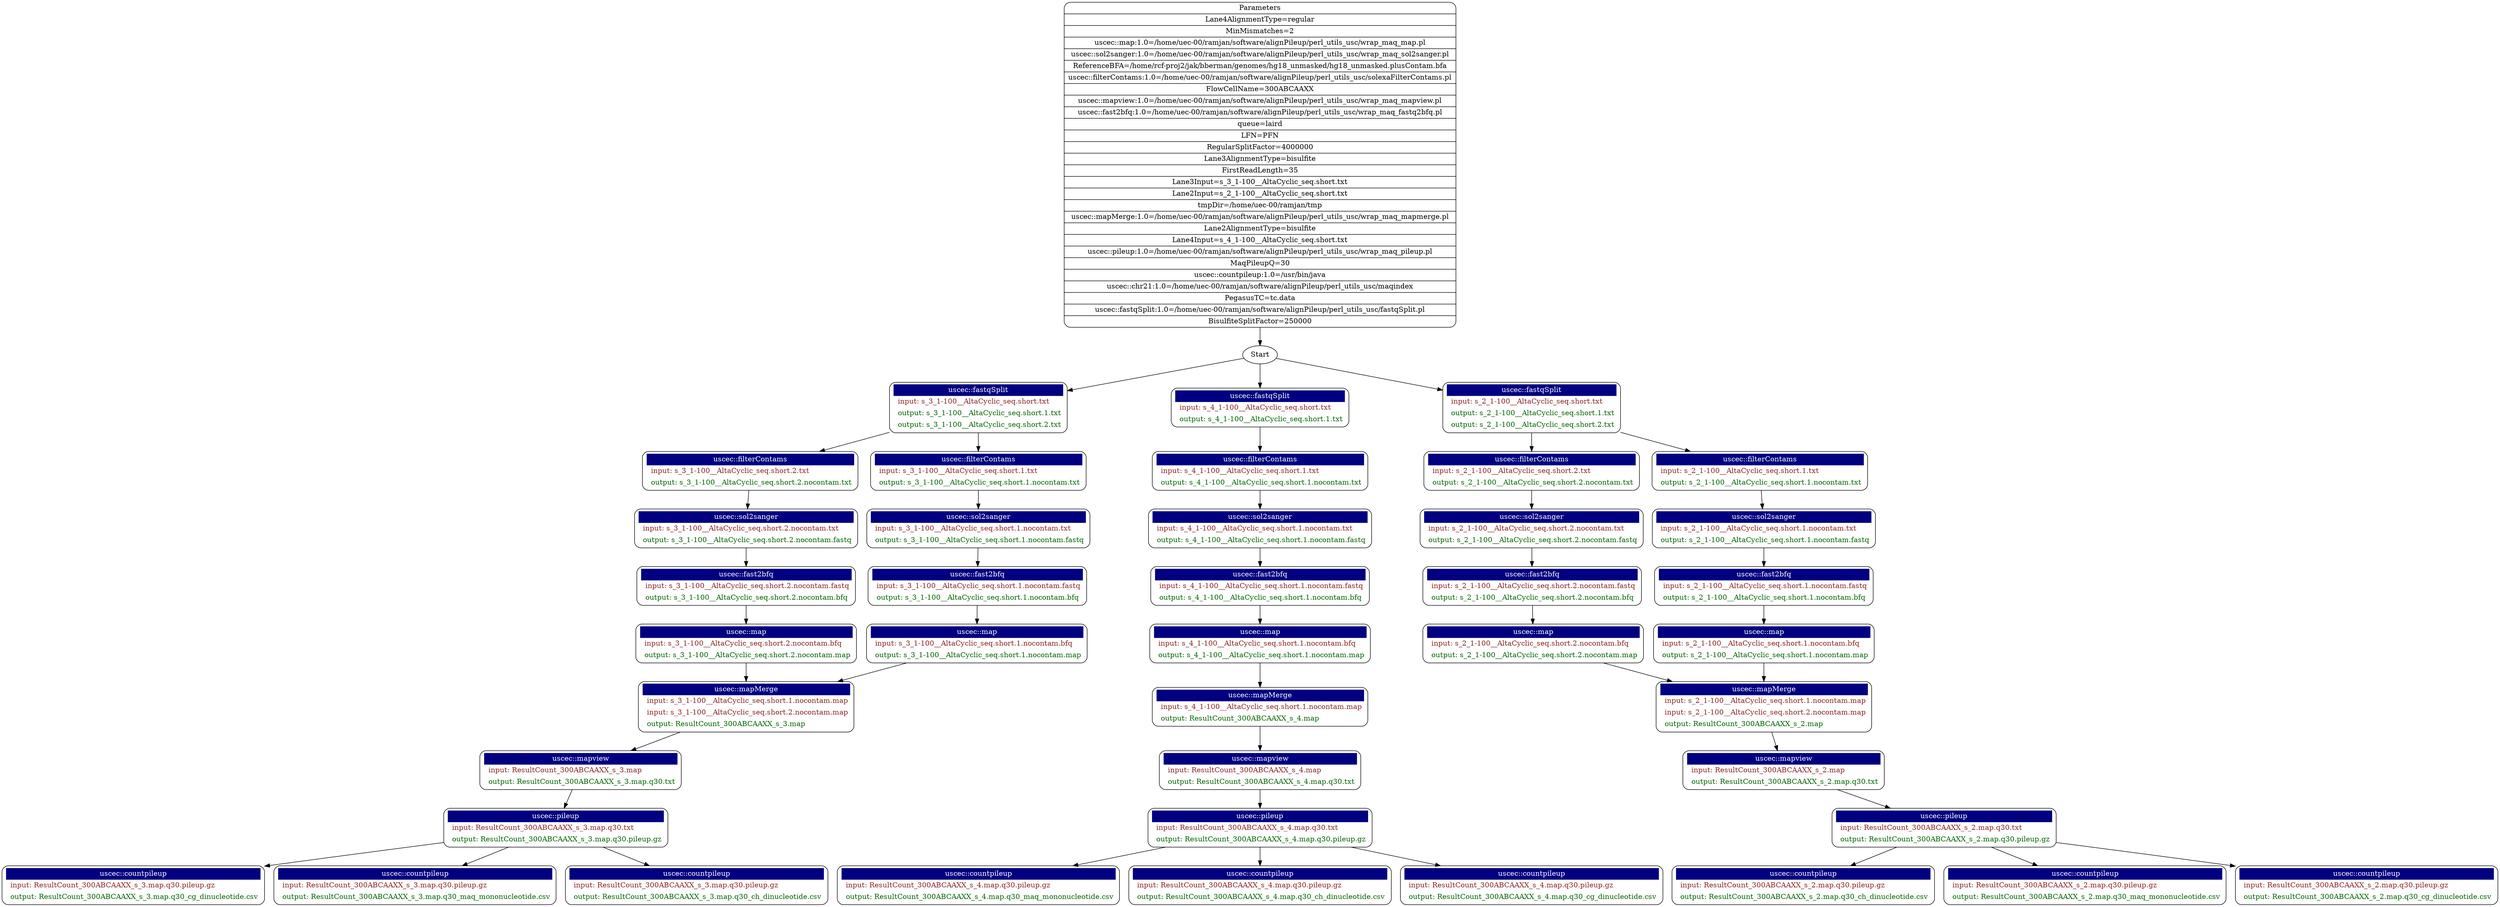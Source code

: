 digraph g {
"Parameters" [
shape = "Mrecord"
 label = "{ Parameters  | Lane4AlignmentType=regular | MinMismatches=2 | uscec::map:1.0=/home/uec-00/ramjan/software/alignPileup/perl_utils_usc/wrap_maq_map.pl | uscec::sol2sanger:1.0=/home/uec-00/ramjan/software/alignPileup/perl_utils_usc/wrap_maq_sol2sanger.pl | ReferenceBFA=/home/rcf-proj2/jak/bberman/genomes/hg18_unmasked/hg18_unmasked.plusContam.bfa | uscec::filterContams:1.0=/home/uec-00/ramjan/software/alignPileup/perl_utils_usc/solexaFilterContams.pl | FlowCellName=300ABCAAXX | uscec::mapview:1.0=/home/uec-00/ramjan/software/alignPileup/perl_utils_usc/wrap_maq_mapview.pl | uscec::fast2bfq:1.0=/home/uec-00/ramjan/software/alignPileup/perl_utils_usc/wrap_maq_fastq2bfq.pl | queue=laird | LFN=PFN | RegularSplitFactor=4000000 | Lane3AlignmentType=bisulfite | FirstReadLength=35 | Lane3Input=s_3_1-100__AltaCyclic_seq.short.txt | Lane2Input=s_2_1-100__AltaCyclic_seq.short.txt | tmpDir=/home/uec-00/ramjan/tmp | uscec::mapMerge:1.0=/home/uec-00/ramjan/software/alignPileup/perl_utils_usc/wrap_maq_mapmerge.pl | Lane2AlignmentType=bisulfite | Lane4Input=s_4_1-100__AltaCyclic_seq.short.txt | uscec::pileup:1.0=/home/uec-00/ramjan/software/alignPileup/perl_utils_usc/wrap_maq_pileup.pl | MaqPileupQ=30 | uscec::countpileup:1.0=/usr/bin/java | uscec::chr21:1.0=/home/uec-00/ramjan/software/alignPileup/perl_utils_usc/maqindex | PegasusTC=tc.data | uscec::fastqSplit:1.0=/home/uec-00/ramjan/software/alignPileup/perl_utils_usc/fastqSplit.pl | BisulfiteSplitFactor=250000}" ];
"filterContams_s_2_1-100__AltaCyclic_seq.short.2.txt" [
shape = "Mrecord"
label =<<table border="0" cellborder="0" cellspacing="0" cellpadding="4"><tr><td bgcolor="navy"><font color="white">uscec::filterContams</font></td></tr><tr><td align="left"><font color="brown4"> input: s_2_1-100__AltaCyclic_seq.short.2.txt</font></td></tr><tr><td align="left"><font color="darkgreen"> output: s_2_1-100__AltaCyclic_seq.short.2.nocontam.txt</font></td></tr></table>> ];
"map_s_2_1-100__AltaCyclic_seq.short.2.nocontam.bfq" [
shape = "Mrecord"
label =<<table border="0" cellborder="0" cellspacing="0" cellpadding="4"><tr><td bgcolor="navy"><font color="white">uscec::map</font></td></tr><tr><td align="left"><font color="brown4"> input: s_2_1-100__AltaCyclic_seq.short.2.nocontam.bfq</font></td></tr><tr><td align="left"><font color="darkgreen"> output: s_2_1-100__AltaCyclic_seq.short.2.nocontam.map</font></td></tr></table>> ];
"fast2bfq_s_3_1-100__AltaCyclic_seq.short.1.nocontam.fastq" [
shape = "Mrecord"
label =<<table border="0" cellborder="0" cellspacing="0" cellpadding="4"><tr><td bgcolor="navy"><font color="white">uscec::fast2bfq</font></td></tr><tr><td align="left"><font color="brown4"> input: s_3_1-100__AltaCyclic_seq.short.1.nocontam.fastq</font></td></tr><tr><td align="left"><font color="darkgreen"> output: s_3_1-100__AltaCyclic_seq.short.1.nocontam.bfq</font></td></tr></table>> ];
"fast2bfq_s_2_1-100__AltaCyclic_seq.short.2.nocontam.fastq" [
shape = "Mrecord"
label =<<table border="0" cellborder="0" cellspacing="0" cellpadding="4"><tr><td bgcolor="navy"><font color="white">uscec::fast2bfq</font></td></tr><tr><td align="left"><font color="brown4"> input: s_2_1-100__AltaCyclic_seq.short.2.nocontam.fastq</font></td></tr><tr><td align="left"><font color="darkgreen"> output: s_2_1-100__AltaCyclic_seq.short.2.nocontam.bfq</font></td></tr></table>> ];
"countpileup_ResultCount_300ABCAAXX_s_4.map.q30.pileup.gz" [
shape = "Mrecord"
label =<<table border="0" cellborder="0" cellspacing="0" cellpadding="4"><tr><td bgcolor="navy"><font color="white">uscec::countpileup</font></td></tr><tr><td align="left"><font color="brown4"> input: ResultCount_300ABCAAXX_s_4.map.q30.pileup.gz</font></td></tr><tr><td align="left"><font color="darkgreen"> output: ResultCount_300ABCAAXX_s_4.map.q30_maq_mononucleotide.csv</font></td></tr></table>> ];
"pileup_ResultCount_300ABCAAXX_s_3.map.q30.txt" [
shape = "Mrecord"
label =<<table border="0" cellborder="0" cellspacing="0" cellpadding="4"><tr><td bgcolor="navy"><font color="white">uscec::pileup</font></td></tr><tr><td align="left"><font color="brown4"> input: ResultCount_300ABCAAXX_s_3.map.q30.txt</font></td></tr><tr><td align="left"><font color="darkgreen"> output: ResultCount_300ABCAAXX_s_3.map.q30.pileup.gz</font></td></tr></table>> ];
"fast2bfq_s_4_1-100__AltaCyclic_seq.short.1.nocontam.fastq" [
shape = "Mrecord"
label =<<table border="0" cellborder="0" cellspacing="0" cellpadding="4"><tr><td bgcolor="navy"><font color="white">uscec::fast2bfq</font></td></tr><tr><td align="left"><font color="brown4"> input: s_4_1-100__AltaCyclic_seq.short.1.nocontam.fastq</font></td></tr><tr><td align="left"><font color="darkgreen"> output: s_4_1-100__AltaCyclic_seq.short.1.nocontam.bfq</font></td></tr></table>> ];
"fast2bfq_s_2_1-100__AltaCyclic_seq.short.1.nocontam.fastq" [
shape = "Mrecord"
label =<<table border="0" cellborder="0" cellspacing="0" cellpadding="4"><tr><td bgcolor="navy"><font color="white">uscec::fast2bfq</font></td></tr><tr><td align="left"><font color="brown4"> input: s_2_1-100__AltaCyclic_seq.short.1.nocontam.fastq</font></td></tr><tr><td align="left"><font color="darkgreen"> output: s_2_1-100__AltaCyclic_seq.short.1.nocontam.bfq</font></td></tr></table>> ];
"sol2sanger_s_4_1-100__AltaCyclic_seq.short.1.nocontam.txt" [
shape = "Mrecord"
label =<<table border="0" cellborder="0" cellspacing="0" cellpadding="4"><tr><td bgcolor="navy"><font color="white">uscec::sol2sanger</font></td></tr><tr><td align="left"><font color="brown4"> input: s_4_1-100__AltaCyclic_seq.short.1.nocontam.txt</font></td></tr><tr><td align="left"><font color="darkgreen"> output: s_4_1-100__AltaCyclic_seq.short.1.nocontam.fastq</font></td></tr></table>> ];
"fastqSpit_s_3_1-100__AltaCyclic_seq.short.txt" [
shape = "Mrecord"
label =<<table border="0" cellborder="0" cellspacing="0" cellpadding="4"><tr><td bgcolor="navy"><font color="white">uscec::fastqSplit</font></td></tr><tr><td align="left"><font color="brown4"> input: s_3_1-100__AltaCyclic_seq.short.txt</font></td></tr><tr><td align="left"><font color="darkgreen"> output: s_3_1-100__AltaCyclic_seq.short.1.txt</font></td></tr><tr><td align="left"><font color="darkgreen"> output: s_3_1-100__AltaCyclic_seq.short.2.txt</font></td></tr></table>> ];
"map_s_3_1-100__AltaCyclic_seq.short.1.nocontam.bfq" [
shape = "Mrecord"
label =<<table border="0" cellborder="0" cellspacing="0" cellpadding="4"><tr><td bgcolor="navy"><font color="white">uscec::map</font></td></tr><tr><td align="left"><font color="brown4"> input: s_3_1-100__AltaCyclic_seq.short.1.nocontam.bfq</font></td></tr><tr><td align="left"><font color="darkgreen"> output: s_3_1-100__AltaCyclic_seq.short.1.nocontam.map</font></td></tr></table>> ];
"filterContams_s_3_1-100__AltaCyclic_seq.short.2.txt" [
shape = "Mrecord"
label =<<table border="0" cellborder="0" cellspacing="0" cellpadding="4"><tr><td bgcolor="navy"><font color="white">uscec::filterContams</font></td></tr><tr><td align="left"><font color="brown4"> input: s_3_1-100__AltaCyclic_seq.short.2.txt</font></td></tr><tr><td align="left"><font color="darkgreen"> output: s_3_1-100__AltaCyclic_seq.short.2.nocontam.txt</font></td></tr></table>> ];
"filterContams_s_4_1-100__AltaCyclic_seq.short.1.txt" [
shape = "Mrecord"
label =<<table border="0" cellborder="0" cellspacing="0" cellpadding="4"><tr><td bgcolor="navy"><font color="white">uscec::filterContams</font></td></tr><tr><td align="left"><font color="brown4"> input: s_4_1-100__AltaCyclic_seq.short.1.txt</font></td></tr><tr><td align="left"><font color="darkgreen"> output: s_4_1-100__AltaCyclic_seq.short.1.nocontam.txt</font></td></tr></table>> ];
"countpileup_ResultCount_300ABCAAXX_s_3.map.q30.pileup.gz-cgonly" [
shape = "Mrecord"
label =<<table border="0" cellborder="0" cellspacing="0" cellpadding="4"><tr><td bgcolor="navy"><font color="white">uscec::countpileup</font></td></tr><tr><td align="left"><font color="brown4"> input: ResultCount_300ABCAAXX_s_3.map.q30.pileup.gz</font></td></tr><tr><td align="left"><font color="darkgreen"> output: ResultCount_300ABCAAXX_s_3.map.q30_cg_dinucleotide.csv</font></td></tr></table>> ];
"sol2sanger_s_2_1-100__AltaCyclic_seq.short.1.nocontam.txt" [
shape = "Mrecord"
label =<<table border="0" cellborder="0" cellspacing="0" cellpadding="4"><tr><td bgcolor="navy"><font color="white">uscec::sol2sanger</font></td></tr><tr><td align="left"><font color="brown4"> input: s_2_1-100__AltaCyclic_seq.short.1.nocontam.txt</font></td></tr><tr><td align="left"><font color="darkgreen"> output: s_2_1-100__AltaCyclic_seq.short.1.nocontam.fastq</font></td></tr></table>> ];
"fastqSpit_s_4_1-100__AltaCyclic_seq.short.txt" [
shape = "Mrecord"
label =<<table border="0" cellborder="0" cellspacing="0" cellpadding="4"><tr><td bgcolor="navy"><font color="white">uscec::fastqSplit</font></td></tr><tr><td align="left"><font color="brown4"> input: s_4_1-100__AltaCyclic_seq.short.txt</font></td></tr><tr><td align="left"><font color="darkgreen"> output: s_4_1-100__AltaCyclic_seq.short.1.txt</font></td></tr></table>> ];
"filterContams_s_2_1-100__AltaCyclic_seq.short.1.txt" [
shape = "Mrecord"
label =<<table border="0" cellborder="0" cellspacing="0" cellpadding="4"><tr><td bgcolor="navy"><font color="white">uscec::filterContams</font></td></tr><tr><td align="left"><font color="brown4"> input: s_2_1-100__AltaCyclic_seq.short.1.txt</font></td></tr><tr><td align="left"><font color="darkgreen"> output: s_2_1-100__AltaCyclic_seq.short.1.nocontam.txt</font></td></tr></table>> ];
"mapMerge_300ABCAAXX2" [
shape = "Mrecord"
label =<<table border="0" cellborder="0" cellspacing="0" cellpadding="4"><tr><td bgcolor="navy"><font color="white">uscec::mapMerge</font></td></tr><tr><td align="left"><font color="brown4"> input: s_2_1-100__AltaCyclic_seq.short.1.nocontam.map</font></td></tr><tr><td align="left"><font color="brown4"> input: s_2_1-100__AltaCyclic_seq.short.2.nocontam.map</font></td></tr><tr><td align="left"><font color="darkgreen"> output: ResultCount_300ABCAAXX_s_2.map</font></td></tr></table>> ];
"mapview_ResultCount_300ABCAAXX_s_2.map" [
shape = "Mrecord"
label =<<table border="0" cellborder="0" cellspacing="0" cellpadding="4"><tr><td bgcolor="navy"><font color="white">uscec::mapview</font></td></tr><tr><td align="left"><font color="brown4"> input: ResultCount_300ABCAAXX_s_2.map</font></td></tr><tr><td align="left"><font color="darkgreen"> output: ResultCount_300ABCAAXX_s_2.map.q30.txt</font></td></tr></table>> ];
"sol2sanger_s_3_1-100__AltaCyclic_seq.short.2.nocontam.txt" [
shape = "Mrecord"
label =<<table border="0" cellborder="0" cellspacing="0" cellpadding="4"><tr><td bgcolor="navy"><font color="white">uscec::sol2sanger</font></td></tr><tr><td align="left"><font color="brown4"> input: s_3_1-100__AltaCyclic_seq.short.2.nocontam.txt</font></td></tr><tr><td align="left"><font color="darkgreen"> output: s_3_1-100__AltaCyclic_seq.short.2.nocontam.fastq</font></td></tr></table>> ];
"sol2sanger_s_2_1-100__AltaCyclic_seq.short.2.nocontam.txt" [
shape = "Mrecord"
label =<<table border="0" cellborder="0" cellspacing="0" cellpadding="4"><tr><td bgcolor="navy"><font color="white">uscec::sol2sanger</font></td></tr><tr><td align="left"><font color="brown4"> input: s_2_1-100__AltaCyclic_seq.short.2.nocontam.txt</font></td></tr><tr><td align="left"><font color="darkgreen"> output: s_2_1-100__AltaCyclic_seq.short.2.nocontam.fastq</font></td></tr></table>> ];
"map_s_2_1-100__AltaCyclic_seq.short.1.nocontam.bfq" [
shape = "Mrecord"
label =<<table border="0" cellborder="0" cellspacing="0" cellpadding="4"><tr><td bgcolor="navy"><font color="white">uscec::map</font></td></tr><tr><td align="left"><font color="brown4"> input: s_2_1-100__AltaCyclic_seq.short.1.nocontam.bfq</font></td></tr><tr><td align="left"><font color="darkgreen"> output: s_2_1-100__AltaCyclic_seq.short.1.nocontam.map</font></td></tr></table>> ];
"mapMerge_300ABCAAXX3" [
shape = "Mrecord"
label =<<table border="0" cellborder="0" cellspacing="0" cellpadding="4"><tr><td bgcolor="navy"><font color="white">uscec::mapMerge</font></td></tr><tr><td align="left"><font color="brown4"> input: s_3_1-100__AltaCyclic_seq.short.1.nocontam.map</font></td></tr><tr><td align="left"><font color="brown4"> input: s_3_1-100__AltaCyclic_seq.short.2.nocontam.map</font></td></tr><tr><td align="left"><font color="darkgreen"> output: ResultCount_300ABCAAXX_s_3.map</font></td></tr></table>> ];
"pileup_ResultCount_300ABCAAXX_s_4.map.q30.txt" [
shape = "Mrecord"
label =<<table border="0" cellborder="0" cellspacing="0" cellpadding="4"><tr><td bgcolor="navy"><font color="white">uscec::pileup</font></td></tr><tr><td align="left"><font color="brown4"> input: ResultCount_300ABCAAXX_s_4.map.q30.txt</font></td></tr><tr><td align="left"><font color="darkgreen"> output: ResultCount_300ABCAAXX_s_4.map.q30.pileup.gz</font></td></tr></table>> ];
"countpileup_ResultCount_300ABCAAXX_s_3.map.q30.pileup.gz" [
shape = "Mrecord"
label =<<table border="0" cellborder="0" cellspacing="0" cellpadding="4"><tr><td bgcolor="navy"><font color="white">uscec::countpileup</font></td></tr><tr><td align="left"><font color="brown4"> input: ResultCount_300ABCAAXX_s_3.map.q30.pileup.gz</font></td></tr><tr><td align="left"><font color="darkgreen"> output: ResultCount_300ABCAAXX_s_3.map.q30_maq_mononucleotide.csv</font></td></tr></table>> ];
"countpileup_ResultCount_300ABCAAXX_s_2.map.q30.pileup.gz-chonly" [
shape = "Mrecord"
label =<<table border="0" cellborder="0" cellspacing="0" cellpadding="4"><tr><td bgcolor="navy"><font color="white">uscec::countpileup</font></td></tr><tr><td align="left"><font color="brown4"> input: ResultCount_300ABCAAXX_s_2.map.q30.pileup.gz</font></td></tr><tr><td align="left"><font color="darkgreen"> output: ResultCount_300ABCAAXX_s_2.map.q30_ch_dinucleotide.csv</font></td></tr></table>> ];
"mapMerge_300ABCAAXX4" [
shape = "Mrecord"
label =<<table border="0" cellborder="0" cellspacing="0" cellpadding="4"><tr><td bgcolor="navy"><font color="white">uscec::mapMerge</font></td></tr><tr><td align="left"><font color="brown4"> input: s_4_1-100__AltaCyclic_seq.short.1.nocontam.map</font></td></tr><tr><td align="left"><font color="darkgreen"> output: ResultCount_300ABCAAXX_s_4.map</font></td></tr></table>> ];
"countpileup_ResultCount_300ABCAAXX_s_4.map.q30.pileup.gz-chonly" [
shape = "Mrecord"
label =<<table border="0" cellborder="0" cellspacing="0" cellpadding="4"><tr><td bgcolor="navy"><font color="white">uscec::countpileup</font></td></tr><tr><td align="left"><font color="brown4"> input: ResultCount_300ABCAAXX_s_4.map.q30.pileup.gz</font></td></tr><tr><td align="left"><font color="darkgreen"> output: ResultCount_300ABCAAXX_s_4.map.q30_ch_dinucleotide.csv</font></td></tr></table>> ];
"map_s_4_1-100__AltaCyclic_seq.short.1.nocontam.bfq" [
shape = "Mrecord"
label =<<table border="0" cellborder="0" cellspacing="0" cellpadding="4"><tr><td bgcolor="navy"><font color="white">uscec::map</font></td></tr><tr><td align="left"><font color="brown4"> input: s_4_1-100__AltaCyclic_seq.short.1.nocontam.bfq</font></td></tr><tr><td align="left"><font color="darkgreen"> output: s_4_1-100__AltaCyclic_seq.short.1.nocontam.map</font></td></tr></table>> ];
"map_s_3_1-100__AltaCyclic_seq.short.2.nocontam.bfq" [
shape = "Mrecord"
label =<<table border="0" cellborder="0" cellspacing="0" cellpadding="4"><tr><td bgcolor="navy"><font color="white">uscec::map</font></td></tr><tr><td align="left"><font color="brown4"> input: s_3_1-100__AltaCyclic_seq.short.2.nocontam.bfq</font></td></tr><tr><td align="left"><font color="darkgreen"> output: s_3_1-100__AltaCyclic_seq.short.2.nocontam.map</font></td></tr></table>> ];
"fastqSpit_s_2_1-100__AltaCyclic_seq.short.txt" [
shape = "Mrecord"
label =<<table border="0" cellborder="0" cellspacing="0" cellpadding="4"><tr><td bgcolor="navy"><font color="white">uscec::fastqSplit</font></td></tr><tr><td align="left"><font color="brown4"> input: s_2_1-100__AltaCyclic_seq.short.txt</font></td></tr><tr><td align="left"><font color="darkgreen"> output: s_2_1-100__AltaCyclic_seq.short.1.txt</font></td></tr><tr><td align="left"><font color="darkgreen"> output: s_2_1-100__AltaCyclic_seq.short.2.txt</font></td></tr></table>> ];
"mapview_ResultCount_300ABCAAXX_s_3.map" [
shape = "Mrecord"
label =<<table border="0" cellborder="0" cellspacing="0" cellpadding="4"><tr><td bgcolor="navy"><font color="white">uscec::mapview</font></td></tr><tr><td align="left"><font color="brown4"> input: ResultCount_300ABCAAXX_s_3.map</font></td></tr><tr><td align="left"><font color="darkgreen"> output: ResultCount_300ABCAAXX_s_3.map.q30.txt</font></td></tr></table>> ];
"countpileup_ResultCount_300ABCAAXX_s_2.map.q30.pileup.gz" [
shape = "Mrecord"
label =<<table border="0" cellborder="0" cellspacing="0" cellpadding="4"><tr><td bgcolor="navy"><font color="white">uscec::countpileup</font></td></tr><tr><td align="left"><font color="brown4"> input: ResultCount_300ABCAAXX_s_2.map.q30.pileup.gz</font></td></tr><tr><td align="left"><font color="darkgreen"> output: ResultCount_300ABCAAXX_s_2.map.q30_maq_mononucleotide.csv</font></td></tr></table>> ];
"countpileup_ResultCount_300ABCAAXX_s_2.map.q30.pileup.gz-cgonly" [
shape = "Mrecord"
label =<<table border="0" cellborder="0" cellspacing="0" cellpadding="4"><tr><td bgcolor="navy"><font color="white">uscec::countpileup</font></td></tr><tr><td align="left"><font color="brown4"> input: ResultCount_300ABCAAXX_s_2.map.q30.pileup.gz</font></td></tr><tr><td align="left"><font color="darkgreen"> output: ResultCount_300ABCAAXX_s_2.map.q30_cg_dinucleotide.csv</font></td></tr></table>> ];
"sol2sanger_s_3_1-100__AltaCyclic_seq.short.1.nocontam.txt" [
shape = "Mrecord"
label =<<table border="0" cellborder="0" cellspacing="0" cellpadding="4"><tr><td bgcolor="navy"><font color="white">uscec::sol2sanger</font></td></tr><tr><td align="left"><font color="brown4"> input: s_3_1-100__AltaCyclic_seq.short.1.nocontam.txt</font></td></tr><tr><td align="left"><font color="darkgreen"> output: s_3_1-100__AltaCyclic_seq.short.1.nocontam.fastq</font></td></tr></table>> ];
"mapview_ResultCount_300ABCAAXX_s_4.map" [
shape = "Mrecord"
label =<<table border="0" cellborder="0" cellspacing="0" cellpadding="4"><tr><td bgcolor="navy"><font color="white">uscec::mapview</font></td></tr><tr><td align="left"><font color="brown4"> input: ResultCount_300ABCAAXX_s_4.map</font></td></tr><tr><td align="left"><font color="darkgreen"> output: ResultCount_300ABCAAXX_s_4.map.q30.txt</font></td></tr></table>> ];
"countpileup_ResultCount_300ABCAAXX_s_3.map.q30.pileup.gz-chonly" [
shape = "Mrecord"
label =<<table border="0" cellborder="0" cellspacing="0" cellpadding="4"><tr><td bgcolor="navy"><font color="white">uscec::countpileup</font></td></tr><tr><td align="left"><font color="brown4"> input: ResultCount_300ABCAAXX_s_3.map.q30.pileup.gz</font></td></tr><tr><td align="left"><font color="darkgreen"> output: ResultCount_300ABCAAXX_s_3.map.q30_ch_dinucleotide.csv</font></td></tr></table>> ];
"fast2bfq_s_3_1-100__AltaCyclic_seq.short.2.nocontam.fastq" [
shape = "Mrecord"
label =<<table border="0" cellborder="0" cellspacing="0" cellpadding="4"><tr><td bgcolor="navy"><font color="white">uscec::fast2bfq</font></td></tr><tr><td align="left"><font color="brown4"> input: s_3_1-100__AltaCyclic_seq.short.2.nocontam.fastq</font></td></tr><tr><td align="left"><font color="darkgreen"> output: s_3_1-100__AltaCyclic_seq.short.2.nocontam.bfq</font></td></tr></table>> ];
"pileup_ResultCount_300ABCAAXX_s_2.map.q30.txt" [
shape = "Mrecord"
label =<<table border="0" cellborder="0" cellspacing="0" cellpadding="4"><tr><td bgcolor="navy"><font color="white">uscec::pileup</font></td></tr><tr><td align="left"><font color="brown4"> input: ResultCount_300ABCAAXX_s_2.map.q30.txt</font></td></tr><tr><td align="left"><font color="darkgreen"> output: ResultCount_300ABCAAXX_s_2.map.q30.pileup.gz</font></td></tr></table>> ];
"countpileup_ResultCount_300ABCAAXX_s_4.map.q30.pileup.gz-cgonly" [
shape = "Mrecord"
label =<<table border="0" cellborder="0" cellspacing="0" cellpadding="4"><tr><td bgcolor="navy"><font color="white">uscec::countpileup</font></td></tr><tr><td align="left"><font color="brown4"> input: ResultCount_300ABCAAXX_s_4.map.q30.pileup.gz</font></td></tr><tr><td align="left"><font color="darkgreen"> output: ResultCount_300ABCAAXX_s_4.map.q30_cg_dinucleotide.csv</font></td></tr></table>> ];
"filterContams_s_3_1-100__AltaCyclic_seq.short.1.txt" [
shape = "Mrecord"
label =<<table border="0" cellborder="0" cellspacing="0" cellpadding="4"><tr><td bgcolor="navy"><font color="white">uscec::filterContams</font></td></tr><tr><td align="left"><font color="brown4"> input: s_3_1-100__AltaCyclic_seq.short.1.txt</font></td></tr><tr><td align="left"><font color="darkgreen"> output: s_3_1-100__AltaCyclic_seq.short.1.nocontam.txt</font></td></tr></table>> ];
"filterContams_s_2_1-100__AltaCyclic_seq.short.2.txt" -> "sol2sanger_s_2_1-100__AltaCyclic_seq.short.2.nocontam.txt"
"map_s_2_1-100__AltaCyclic_seq.short.2.nocontam.bfq" -> "mapMerge_300ABCAAXX2"
"fast2bfq_s_3_1-100__AltaCyclic_seq.short.1.nocontam.fastq" -> "map_s_3_1-100__AltaCyclic_seq.short.1.nocontam.bfq"
"fast2bfq_s_2_1-100__AltaCyclic_seq.short.2.nocontam.fastq" -> "map_s_2_1-100__AltaCyclic_seq.short.2.nocontam.bfq"
"pileup_ResultCount_300ABCAAXX_s_3.map.q30.txt" -> "countpileup_ResultCount_300ABCAAXX_s_3.map.q30.pileup.gz"
"pileup_ResultCount_300ABCAAXX_s_3.map.q30.txt" -> "countpileup_ResultCount_300ABCAAXX_s_3.map.q30.pileup.gz-cgonly"
"pileup_ResultCount_300ABCAAXX_s_3.map.q30.txt" -> "countpileup_ResultCount_300ABCAAXX_s_3.map.q30.pileup.gz-chonly"
"fast2bfq_s_4_1-100__AltaCyclic_seq.short.1.nocontam.fastq" -> "map_s_4_1-100__AltaCyclic_seq.short.1.nocontam.bfq"
"fast2bfq_s_2_1-100__AltaCyclic_seq.short.1.nocontam.fastq" -> "map_s_2_1-100__AltaCyclic_seq.short.1.nocontam.bfq"
"sol2sanger_s_4_1-100__AltaCyclic_seq.short.1.nocontam.txt" -> "fast2bfq_s_4_1-100__AltaCyclic_seq.short.1.nocontam.fastq"
"fastqSpit_s_3_1-100__AltaCyclic_seq.short.txt" -> "filterContams_s_3_1-100__AltaCyclic_seq.short.1.txt"
"fastqSpit_s_3_1-100__AltaCyclic_seq.short.txt" -> "filterContams_s_3_1-100__AltaCyclic_seq.short.2.txt"
"map_s_3_1-100__AltaCyclic_seq.short.1.nocontam.bfq" -> "mapMerge_300ABCAAXX3"
"filterContams_s_3_1-100__AltaCyclic_seq.short.2.txt" -> "sol2sanger_s_3_1-100__AltaCyclic_seq.short.2.nocontam.txt"
"filterContams_s_4_1-100__AltaCyclic_seq.short.1.txt" -> "sol2sanger_s_4_1-100__AltaCyclic_seq.short.1.nocontam.txt"
"sol2sanger_s_2_1-100__AltaCyclic_seq.short.1.nocontam.txt" -> "fast2bfq_s_2_1-100__AltaCyclic_seq.short.1.nocontam.fastq"
"fastqSpit_s_4_1-100__AltaCyclic_seq.short.txt" -> "filterContams_s_4_1-100__AltaCyclic_seq.short.1.txt"
"filterContams_s_2_1-100__AltaCyclic_seq.short.1.txt" -> "sol2sanger_s_2_1-100__AltaCyclic_seq.short.1.nocontam.txt"
"mapMerge_300ABCAAXX2" -> "mapview_ResultCount_300ABCAAXX_s_2.map"
"mapview_ResultCount_300ABCAAXX_s_2.map" -> "pileup_ResultCount_300ABCAAXX_s_2.map.q30.txt"
"sol2sanger_s_3_1-100__AltaCyclic_seq.short.2.nocontam.txt" -> "fast2bfq_s_3_1-100__AltaCyclic_seq.short.2.nocontam.fastq"
"sol2sanger_s_2_1-100__AltaCyclic_seq.short.2.nocontam.txt" -> "fast2bfq_s_2_1-100__AltaCyclic_seq.short.2.nocontam.fastq"
"map_s_2_1-100__AltaCyclic_seq.short.1.nocontam.bfq" -> "mapMerge_300ABCAAXX2"
"mapMerge_300ABCAAXX3" -> "mapview_ResultCount_300ABCAAXX_s_3.map"
"pileup_ResultCount_300ABCAAXX_s_4.map.q30.txt" -> "countpileup_ResultCount_300ABCAAXX_s_4.map.q30.pileup.gz"
"pileup_ResultCount_300ABCAAXX_s_4.map.q30.txt" -> "countpileup_ResultCount_300ABCAAXX_s_4.map.q30.pileup.gz-cgonly"
"pileup_ResultCount_300ABCAAXX_s_4.map.q30.txt" -> "countpileup_ResultCount_300ABCAAXX_s_4.map.q30.pileup.gz-chonly"
"mapMerge_300ABCAAXX4" -> "mapview_ResultCount_300ABCAAXX_s_4.map"
"map_s_4_1-100__AltaCyclic_seq.short.1.nocontam.bfq" -> "mapMerge_300ABCAAXX4"
"map_s_3_1-100__AltaCyclic_seq.short.2.nocontam.bfq" -> "mapMerge_300ABCAAXX3"
"fastqSpit_s_2_1-100__AltaCyclic_seq.short.txt" -> "filterContams_s_2_1-100__AltaCyclic_seq.short.1.txt"
"fastqSpit_s_2_1-100__AltaCyclic_seq.short.txt" -> "filterContams_s_2_1-100__AltaCyclic_seq.short.2.txt"
"mapview_ResultCount_300ABCAAXX_s_3.map" -> "pileup_ResultCount_300ABCAAXX_s_3.map.q30.txt"
"sol2sanger_s_3_1-100__AltaCyclic_seq.short.1.nocontam.txt" -> "fast2bfq_s_3_1-100__AltaCyclic_seq.short.1.nocontam.fastq"
"mapview_ResultCount_300ABCAAXX_s_4.map" -> "pileup_ResultCount_300ABCAAXX_s_4.map.q30.txt"
"fast2bfq_s_3_1-100__AltaCyclic_seq.short.2.nocontam.fastq" -> "map_s_3_1-100__AltaCyclic_seq.short.2.nocontam.bfq"
"pileup_ResultCount_300ABCAAXX_s_2.map.q30.txt" -> "countpileup_ResultCount_300ABCAAXX_s_2.map.q30.pileup.gz"
"pileup_ResultCount_300ABCAAXX_s_2.map.q30.txt" -> "countpileup_ResultCount_300ABCAAXX_s_2.map.q30.pileup.gz-cgonly"
"pileup_ResultCount_300ABCAAXX_s_2.map.q30.txt" -> "countpileup_ResultCount_300ABCAAXX_s_2.map.q30.pileup.gz-chonly"
"filterContams_s_3_1-100__AltaCyclic_seq.short.1.txt" -> "sol2sanger_s_3_1-100__AltaCyclic_seq.short.1.nocontam.txt"
Start -> "fastqSpit_s_3_1-100__AltaCyclic_seq.short.txt"
Start -> "fastqSpit_s_4_1-100__AltaCyclic_seq.short.txt"
Start -> "fastqSpit_s_2_1-100__AltaCyclic_seq.short.txt"
Parameters -> Start
}
